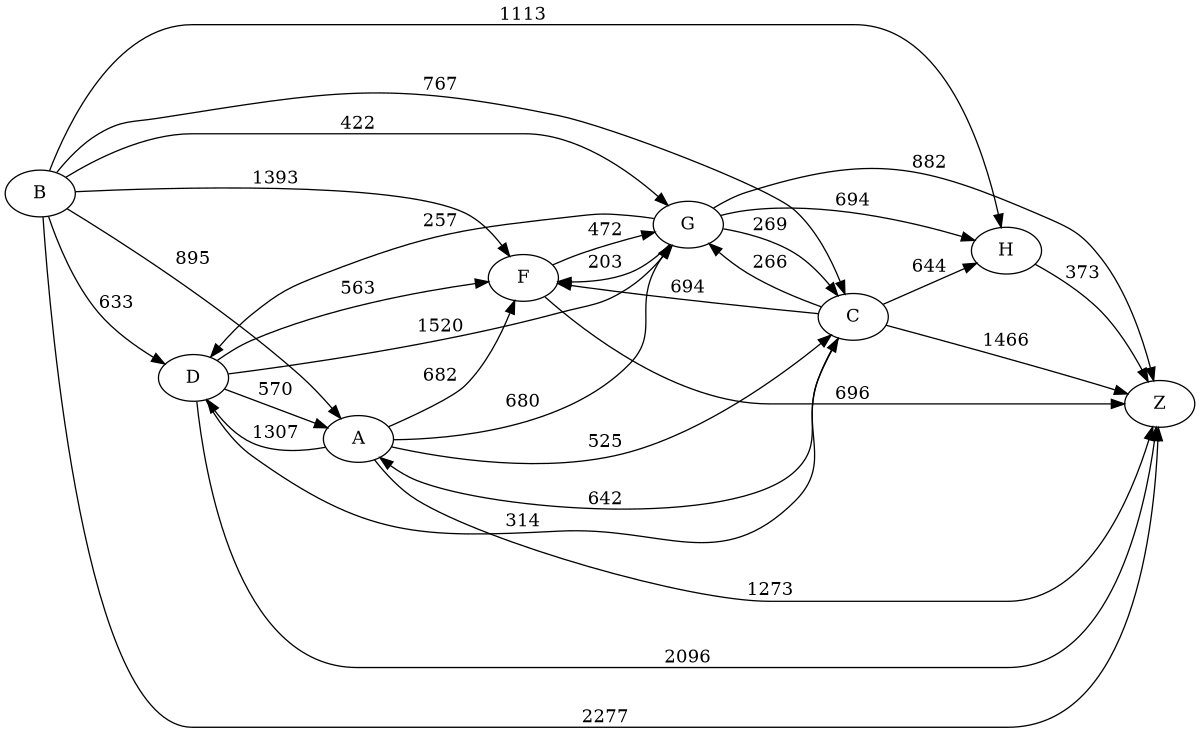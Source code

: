 digraph G {
	rankdir=LR size="8,5"
	B
	D
	B -> D [label=633]
	B
	Z
	B -> Z [label=2277]
	B
	A
	B -> A [label=895]
	B
	C
	B -> C [label=767]
	B
	G
	B -> G [label=422]
	B
	H
	B -> H [label=1113]
	B
	F
	B -> F [label=1393]
	D
	C
	D -> C [label=314]
	D
	F
	D -> F [label=563]
	D
	Z
	D -> Z [label=2096]
	D
	A
	D -> A [label=570]
	D
	G
	D -> G [label=1520]
	C
	Z
	C -> Z [label=1466]
	C
	G
	C -> G [label=266]
	C
	F
	C -> F [label=694]
	C
	A
	C -> A [label=642]
	C
	H
	C -> H [label=644]
	A
	Z
	A -> Z [label=1273]
	A
	C
	A -> C [label=525]
	A
	G
	A -> G [label=680]
	A
	F
	A -> F [label=682]
	A
	D
	A -> D [label=1307]
	G
	Z
	G -> Z [label=882]
	G
	D
	G -> D [label=257]
	G
	H
	G -> H [label=694]
	G
	C
	G -> C [label=269]
	G
	F
	G -> F [label=203]
	F
	Z
	F -> Z [label=696]
	F
	G
	F -> G [label=472]
	H
	Z
	H -> Z [label=373]
}
